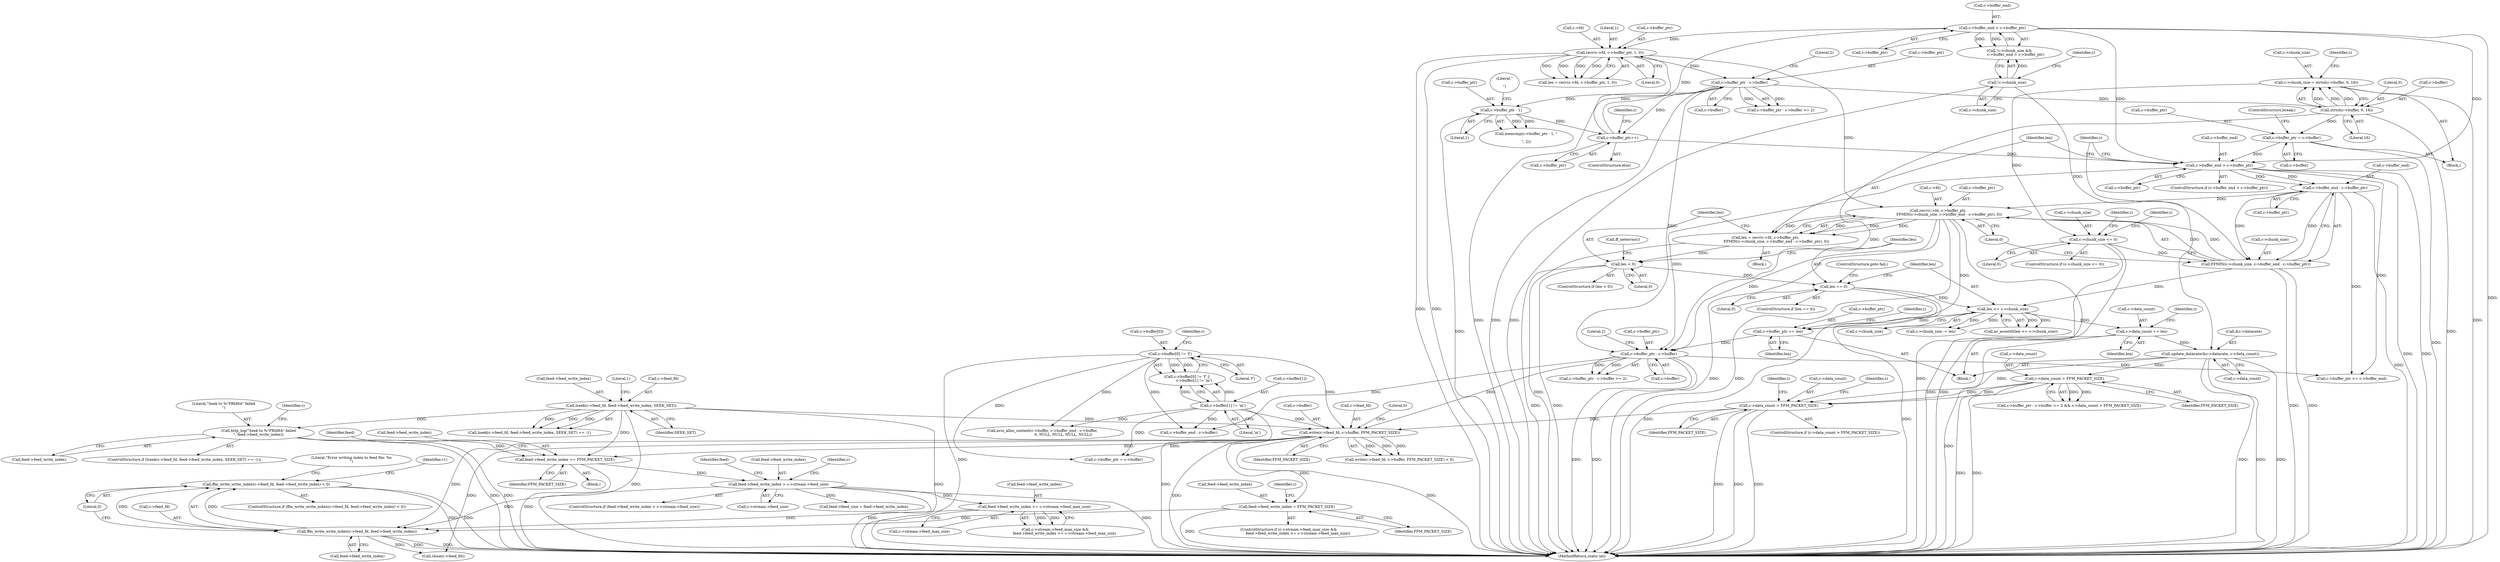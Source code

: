 digraph "0_FFmpeg_a5d25faa3f4b18dac737fdb35d0dd68eb0dc2156@API" {
"1000465" [label="(Call,ffm_write_write_index(c->feed_fd, feed->feed_write_index) < 0)"];
"1000466" [label="(Call,ffm_write_write_index(c->feed_fd, feed->feed_write_index))"];
"1000406" [label="(Call,write(c->feed_fd, c->buffer, FFM_PACKET_SIZE))"];
"1000389" [label="(Call,lseek(c->feed_fd, feed->feed_write_index, SEEK_SET))"];
"1000347" [label="(Call,c->buffer[0] != 'f')"];
"1000354" [label="(Call,c->buffer[1] != 'm')"];
"1000331" [label="(Call,c->buffer_ptr - c->buffer)"];
"1000256" [label="(Call,recv(c->fd, c->buffer_ptr,\n                   FFMIN(c->chunk_size, c->buffer_end - c->buffer_ptr), 0))"];
"1000146" [label="(Call,recv(c->fd, c->buffer_ptr, 1, 0))"];
"1000136" [label="(Call,c->buffer_end > c->buffer_ptr)"];
"1000241" [label="(Call,c->buffer_ptr++)"];
"1000184" [label="(Call,c->buffer_ptr - c->buffer)"];
"1000194" [label="(Call,c->buffer_ptr - 1)"];
"1000267" [label="(Call,c->buffer_end - c->buffer_ptr)"];
"1000246" [label="(Call,c->buffer_end > c->buffer_ptr)"];
"1000225" [label="(Call,c->buffer_ptr = c->buffer)"];
"1000206" [label="(Call,strtol(c->buffer, 0, 16))"];
"1000263" [label="(Call,FFMIN(c->chunk_size, c->buffer_end - c->buffer_ptr))"];
"1000213" [label="(Call,c->chunk_size <= 0)"];
"1000202" [label="(Call,c->chunk_size = strtol(c->buffer, 0, 16))"];
"1000132" [label="(Call,!c->chunk_size)"];
"1000310" [label="(Call,c->buffer_ptr += len)"];
"1000300" [label="(Call,len <= c->chunk_size)"];
"1000293" [label="(Call,len == 0)"];
"1000276" [label="(Call,len < 0)"];
"1000254" [label="(Call,len = recv(c->fd, c->buffer_ptr,\n                   FFMIN(c->chunk_size, c->buffer_end - c->buffer_ptr), 0))"];
"1000381" [label="(Call,c->data_count > FFM_PACKET_SIZE)"];
"1000339" [label="(Call,c->data_count > FFM_PACKET_SIZE)"];
"1000320" [label="(Call,update_datarate(&c->datarate, c->data_count))"];
"1000315" [label="(Call,c->data_count += len)"];
"1000427" [label="(Call,feed->feed_write_index > c->stream->feed_size)"];
"1000421" [label="(Call,feed->feed_write_index += FFM_PACKET_SIZE)"];
"1000399" [label="(Call,http_log(\"Seek to %\"PRId64\" failed\n\", feed->feed_write_index))"];
"1000459" [label="(Call,feed->feed_write_index = FFM_PACKET_SIZE)"];
"1000450" [label="(Call,feed->feed_write_index >= c->stream->feed_max_size)"];
"1000241" [label="(Call,c->buffer_ptr++)"];
"1000254" [label="(Call,len = recv(c->fd, c->buffer_ptr,\n                   FFMIN(c->chunk_size, c->buffer_end - c->buffer_ptr), 0))"];
"1000541" [label="(Call,avio_alloc_context(c->buffer, c->buffer_end - c->buffer,\n                                    0, NULL, NULL, NULL, NULL))"];
"1000229" [label="(Call,c->buffer)"];
"1000355" [label="(Call,c->buffer[1])"];
"1000482" [label="(Identifier,c1)"];
"1000321" [label="(Call,&c->datarate)"];
"1000660" [label="(Call,c->buffer_ptr = c->buffer)"];
"1000332" [label="(Call,c->buffer_ptr)"];
"1000347" [label="(Call,c->buffer[0] != 'f')"];
"1000314" [label="(Identifier,len)"];
"1000256" [label="(Call,recv(c->fd, c->buffer_ptr,\n                   FFMIN(c->chunk_size, c->buffer_end - c->buffer_ptr), 0))"];
"1000147" [label="(Call,c->fd)"];
"1000207" [label="(Call,c->buffer)"];
"1000225" [label="(Call,c->buffer_ptr = c->buffer)"];
"1000133" [label="(Call,c->chunk_size)"];
"1000348" [label="(Call,c->buffer[0])"];
"1000283" [label="(Call,ff_neterrno())"];
"1000545" [label="(Call,c->buffer_end - c->buffer)"];
"1000210" [label="(Literal,0)"];
"1000331" [label="(Call,c->buffer_ptr - c->buffer)"];
"1000463" [label="(Identifier,FFM_PACKET_SIZE)"];
"1000278" [label="(Literal,0)"];
"1000413" [label="(Identifier,FFM_PACKET_SIZE)"];
"1000199" [label="(Literal,\"\r\n\")"];
"1000246" [label="(Call,c->buffer_end > c->buffer_ptr)"];
"1000518" [label="(Identifier,s)"];
"1000137" [label="(Call,c->buffer_end)"];
"1000129" [label="(Identifier,c)"];
"1000212" [label="(ControlStructure,if (c->chunk_size <= 0))"];
"1000188" [label="(Call,c->buffer)"];
"1000410" [label="(Call,c->buffer)"];
"1000305" [label="(Call,c->chunk_size -= len)"];
"1000132" [label="(Call,!c->chunk_size)"];
"1000422" [label="(Call,feed->feed_write_index)"];
"1000317" [label="(Identifier,c)"];
"1000333" [label="(Identifier,c)"];
"1000319" [label="(Identifier,len)"];
"1000257" [label="(Call,c->fd)"];
"1000718" [label="(MethodReturn,static int)"];
"1000271" [label="(Call,c->buffer_ptr)"];
"1000316" [label="(Call,c->data_count)"];
"1000311" [label="(Call,c->buffer_ptr)"];
"1000381" [label="(Call,c->data_count > FFM_PACKET_SIZE)"];
"1000146" [label="(Call,recv(c->fd, c->buffer_ptr, 1, 0))"];
"1000292" [label="(ControlStructure,if (len == 0))"];
"1000343" [label="(Identifier,FFM_PACKET_SIZE)"];
"1000275" [label="(ControlStructure,if (len < 0))"];
"1000465" [label="(Call,ffm_write_write_index(c->feed_fd, feed->feed_write_index) < 0)"];
"1000242" [label="(Call,c->buffer_ptr)"];
"1000323" [label="(Identifier,c)"];
"1000450" [label="(Call,feed->feed_write_index >= c->stream->feed_max_size)"];
"1000310" [label="(Call,c->buffer_ptr += len)"];
"1000195" [label="(Call,c->buffer_ptr)"];
"1000245" [label="(ControlStructure,if (c->buffer_end > c->buffer_ptr))"];
"1000227" [label="(Identifier,c)"];
"1000329" [label="(Call,c->buffer_ptr - c->buffer >= 2 && c->data_count > FFM_PACKET_SIZE)"];
"1000393" [label="(Call,feed->feed_write_index)"];
"1000144" [label="(Call,len = recv(c->fd, c->buffer_ptr, 1, 0))"];
"1000325" [label="(Call,c->data_count)"];
"1000398" [label="(Literal,1)"];
"1000451" [label="(Call,feed->feed_write_index)"];
"1000407" [label="(Call,c->feed_fd)"];
"1000466" [label="(Call,ffm_write_write_index(c->feed_fd, feed->feed_write_index))"];
"1000470" [label="(Call,feed->feed_write_index)"];
"1000203" [label="(Call,c->chunk_size)"];
"1000335" [label="(Call,c->buffer)"];
"1000226" [label="(Call,c->buffer_ptr)"];
"1000131" [label="(Call,!c->chunk_size &&\n           c->buffer_end > c->buffer_ptr)"];
"1000476" [label="(Literal,\"Error writing index to feed file: %s\n\")"];
"1000429" [label="(Identifier,feed)"];
"1000264" [label="(Call,c->chunk_size)"];
"1000459" [label="(Call,feed->feed_write_index = FFM_PACKET_SIZE)"];
"1000138" [label="(Identifier,c)"];
"1000406" [label="(Call,write(c->feed_fd, c->buffer, FFM_PACKET_SIZE))"];
"1000473" [label="(Literal,0)"];
"1000202" [label="(Call,c->chunk_size = strtol(c->buffer, 0, 16))"];
"1000302" [label="(Call,c->chunk_size)"];
"1000438" [label="(Identifier,feed)"];
"1000247" [label="(Call,c->buffer_end)"];
"1000184" [label="(Call,c->buffer_ptr - c->buffer)"];
"1000277" [label="(Identifier,len)"];
"1000250" [label="(Call,c->buffer_ptr)"];
"1000460" [label="(Call,feed->feed_write_index)"];
"1000268" [label="(Call,c->buffer_end)"];
"1000191" [label="(Literal,2)"];
"1000389" [label="(Call,lseek(c->feed_fd, feed->feed_write_index, SEEK_SET))"];
"1000140" [label="(Call,c->buffer_ptr)"];
"1000301" [label="(Identifier,len)"];
"1000260" [label="(Call,c->buffer_ptr)"];
"1000232" [label="(ControlStructure,break;)"];
"1000380" [label="(ControlStructure,if (c->data_count > FFM_PACKET_SIZE))"];
"1000183" [label="(Call,c->buffer_ptr - c->buffer >= 2)"];
"1000414" [label="(Literal,0)"];
"1000444" [label="(Call,c->stream->feed_max_size &&\n                feed->feed_write_index >= c->stream->feed_max_size)"];
"1000213" [label="(Call,c->chunk_size <= 0)"];
"1000385" [label="(Identifier,FFM_PACKET_SIZE)"];
"1000198" [label="(Literal,1)"];
"1000426" [label="(ControlStructure,if (feed->feed_write_index > c->stream->feed_size))"];
"1000154" [label="(Literal,0)"];
"1000315" [label="(Call,c->data_count += len)"];
"1000193" [label="(Call,memcmp(c->buffer_ptr - 1, \"\r\n\", 2))"];
"1000400" [label="(Literal,\"Seek to %\"PRId64\" failed\n\")"];
"1000330" [label="(Call,c->buffer_ptr - c->buffer >= 2)"];
"1000366" [label="(Call,c->buffer_ptr >= c->buffer_end)"];
"1000215" [label="(Identifier,c)"];
"1000267" [label="(Call,c->buffer_end - c->buffer_ptr)"];
"1000339" [label="(Call,c->data_count > FFM_PACKET_SIZE)"];
"1000454" [label="(Call,c->stream->feed_max_size)"];
"1000391" [label="(Identifier,c)"];
"1000153" [label="(Literal,1)"];
"1000217" [label="(Literal,0)"];
"1000295" [label="(Literal,0)"];
"1000185" [label="(Call,c->buffer_ptr)"];
"1000360" [label="(Literal,'m')"];
"1000431" [label="(Call,c->stream->feed_size)"];
"1000201" [label="(Block,)"];
"1000382" [label="(Call,c->data_count)"];
"1000399" [label="(Call,http_log(\"Seek to %\"PRId64\" failed\n\", feed->feed_write_index))"];
"1000390" [label="(Call,c->feed_fd)"];
"1000298" [label="(Block,)"];
"1000300" [label="(Call,len <= c->chunk_size)"];
"1000346" [label="(Call,c->buffer[0] != 'f' ||\n            c->buffer[1] != 'm')"];
"1000428" [label="(Call,feed->feed_write_index)"];
"1000276" [label="(Call,len < 0)"];
"1000401" [label="(Call,feed->feed_write_index)"];
"1000357" [label="(Identifier,c)"];
"1000299" [label="(Call,av_assert0(len <= c->chunk_size))"];
"1000436" [label="(Call,feed->feed_size = feed->feed_write_index)"];
"1000296" [label="(ControlStructure,goto fail;)"];
"1000263" [label="(Call,FFMIN(c->chunk_size, c->buffer_end - c->buffer_ptr))"];
"1000388" [label="(Call,lseek(c->feed_fd, feed->feed_write_index, SEEK_SET) == -1)"];
"1000274" [label="(Literal,0)"];
"1000194" [label="(Call,c->buffer_ptr - 1)"];
"1000214" [label="(Call,c->chunk_size)"];
"1000293" [label="(Call,len == 0)"];
"1000206" [label="(Call,strtol(c->buffer, 0, 16))"];
"1000387" [label="(ControlStructure,if (lseek(c->feed_fd, feed->feed_write_index, SEEK_SET) == -1))"];
"1000464" [label="(ControlStructure,if (ffm_write_write_index(c->feed_fd, feed->feed_write_index) < 0))"];
"1000386" [label="(Block,)"];
"1000408" [label="(Identifier,c)"];
"1000354" [label="(Call,c->buffer[1] != 'm')"];
"1000427" [label="(Call,feed->feed_write_index > c->stream->feed_size)"];
"1000677" [label="(Call,close(c->feed_fd))"];
"1000338" [label="(Literal,2)"];
"1000221" [label="(Identifier,c)"];
"1000294" [label="(Identifier,len)"];
"1000447" [label="(Identifier,c)"];
"1000425" [label="(Identifier,FFM_PACKET_SIZE)"];
"1000468" [label="(Identifier,c)"];
"1000150" [label="(Call,c->buffer_ptr)"];
"1000136" [label="(Call,c->buffer_end > c->buffer_ptr)"];
"1000253" [label="(Block,)"];
"1000240" [label="(ControlStructure,else)"];
"1000396" [label="(Identifier,SEEK_SET)"];
"1000467" [label="(Call,c->feed_fd)"];
"1000340" [label="(Call,c->data_count)"];
"1000353" [label="(Literal,'f')"];
"1000421" [label="(Call,feed->feed_write_index += FFM_PACKET_SIZE)"];
"1000405" [label="(Call,write(c->feed_fd, c->buffer, FFM_PACKET_SIZE) < 0)"];
"1000320" [label="(Call,update_datarate(&c->datarate, c->data_count))"];
"1000255" [label="(Identifier,len)"];
"1000443" [label="(ControlStructure,if (c->stream->feed_max_size &&\n                feed->feed_write_index >= c->stream->feed_max_size))"];
"1000211" [label="(Literal,16)"];
"1000465" -> "1000464"  [label="AST: "];
"1000465" -> "1000473"  [label="CFG: "];
"1000466" -> "1000465"  [label="AST: "];
"1000473" -> "1000465"  [label="AST: "];
"1000476" -> "1000465"  [label="CFG: "];
"1000482" -> "1000465"  [label="CFG: "];
"1000465" -> "1000718"  [label="DDG: "];
"1000465" -> "1000718"  [label="DDG: "];
"1000466" -> "1000465"  [label="DDG: "];
"1000466" -> "1000465"  [label="DDG: "];
"1000466" -> "1000470"  [label="CFG: "];
"1000467" -> "1000466"  [label="AST: "];
"1000470" -> "1000466"  [label="AST: "];
"1000473" -> "1000466"  [label="CFG: "];
"1000466" -> "1000718"  [label="DDG: "];
"1000466" -> "1000718"  [label="DDG: "];
"1000406" -> "1000466"  [label="DDG: "];
"1000427" -> "1000466"  [label="DDG: "];
"1000459" -> "1000466"  [label="DDG: "];
"1000450" -> "1000466"  [label="DDG: "];
"1000466" -> "1000677"  [label="DDG: "];
"1000406" -> "1000405"  [label="AST: "];
"1000406" -> "1000413"  [label="CFG: "];
"1000407" -> "1000406"  [label="AST: "];
"1000410" -> "1000406"  [label="AST: "];
"1000413" -> "1000406"  [label="AST: "];
"1000414" -> "1000406"  [label="CFG: "];
"1000406" -> "1000718"  [label="DDG: "];
"1000406" -> "1000718"  [label="DDG: "];
"1000406" -> "1000405"  [label="DDG: "];
"1000406" -> "1000405"  [label="DDG: "];
"1000406" -> "1000405"  [label="DDG: "];
"1000389" -> "1000406"  [label="DDG: "];
"1000347" -> "1000406"  [label="DDG: "];
"1000354" -> "1000406"  [label="DDG: "];
"1000331" -> "1000406"  [label="DDG: "];
"1000381" -> "1000406"  [label="DDG: "];
"1000406" -> "1000421"  [label="DDG: "];
"1000406" -> "1000459"  [label="DDG: "];
"1000406" -> "1000660"  [label="DDG: "];
"1000406" -> "1000677"  [label="DDG: "];
"1000389" -> "1000388"  [label="AST: "];
"1000389" -> "1000396"  [label="CFG: "];
"1000390" -> "1000389"  [label="AST: "];
"1000393" -> "1000389"  [label="AST: "];
"1000396" -> "1000389"  [label="AST: "];
"1000398" -> "1000389"  [label="CFG: "];
"1000389" -> "1000718"  [label="DDG: "];
"1000389" -> "1000718"  [label="DDG: "];
"1000389" -> "1000388"  [label="DDG: "];
"1000389" -> "1000388"  [label="DDG: "];
"1000389" -> "1000388"  [label="DDG: "];
"1000389" -> "1000399"  [label="DDG: "];
"1000389" -> "1000421"  [label="DDG: "];
"1000347" -> "1000346"  [label="AST: "];
"1000347" -> "1000353"  [label="CFG: "];
"1000348" -> "1000347"  [label="AST: "];
"1000353" -> "1000347"  [label="AST: "];
"1000357" -> "1000347"  [label="CFG: "];
"1000346" -> "1000347"  [label="CFG: "];
"1000347" -> "1000718"  [label="DDG: "];
"1000347" -> "1000346"  [label="DDG: "];
"1000347" -> "1000346"  [label="DDG: "];
"1000347" -> "1000541"  [label="DDG: "];
"1000347" -> "1000545"  [label="DDG: "];
"1000347" -> "1000660"  [label="DDG: "];
"1000354" -> "1000346"  [label="AST: "];
"1000354" -> "1000360"  [label="CFG: "];
"1000355" -> "1000354"  [label="AST: "];
"1000360" -> "1000354"  [label="AST: "];
"1000346" -> "1000354"  [label="CFG: "];
"1000354" -> "1000718"  [label="DDG: "];
"1000354" -> "1000346"  [label="DDG: "];
"1000354" -> "1000346"  [label="DDG: "];
"1000354" -> "1000541"  [label="DDG: "];
"1000354" -> "1000545"  [label="DDG: "];
"1000354" -> "1000660"  [label="DDG: "];
"1000331" -> "1000330"  [label="AST: "];
"1000331" -> "1000335"  [label="CFG: "];
"1000332" -> "1000331"  [label="AST: "];
"1000335" -> "1000331"  [label="AST: "];
"1000338" -> "1000331"  [label="CFG: "];
"1000331" -> "1000718"  [label="DDG: "];
"1000331" -> "1000718"  [label="DDG: "];
"1000331" -> "1000330"  [label="DDG: "];
"1000331" -> "1000330"  [label="DDG: "];
"1000256" -> "1000331"  [label="DDG: "];
"1000310" -> "1000331"  [label="DDG: "];
"1000246" -> "1000331"  [label="DDG: "];
"1000184" -> "1000331"  [label="DDG: "];
"1000206" -> "1000331"  [label="DDG: "];
"1000331" -> "1000366"  [label="DDG: "];
"1000331" -> "1000545"  [label="DDG: "];
"1000256" -> "1000254"  [label="AST: "];
"1000256" -> "1000274"  [label="CFG: "];
"1000257" -> "1000256"  [label="AST: "];
"1000260" -> "1000256"  [label="AST: "];
"1000263" -> "1000256"  [label="AST: "];
"1000274" -> "1000256"  [label="AST: "];
"1000254" -> "1000256"  [label="CFG: "];
"1000256" -> "1000718"  [label="DDG: "];
"1000256" -> "1000718"  [label="DDG: "];
"1000256" -> "1000718"  [label="DDG: "];
"1000256" -> "1000254"  [label="DDG: "];
"1000256" -> "1000254"  [label="DDG: "];
"1000256" -> "1000254"  [label="DDG: "];
"1000256" -> "1000254"  [label="DDG: "];
"1000146" -> "1000256"  [label="DDG: "];
"1000267" -> "1000256"  [label="DDG: "];
"1000263" -> "1000256"  [label="DDG: "];
"1000263" -> "1000256"  [label="DDG: "];
"1000256" -> "1000310"  [label="DDG: "];
"1000146" -> "1000144"  [label="AST: "];
"1000146" -> "1000154"  [label="CFG: "];
"1000147" -> "1000146"  [label="AST: "];
"1000150" -> "1000146"  [label="AST: "];
"1000153" -> "1000146"  [label="AST: "];
"1000154" -> "1000146"  [label="AST: "];
"1000144" -> "1000146"  [label="CFG: "];
"1000146" -> "1000718"  [label="DDG: "];
"1000146" -> "1000718"  [label="DDG: "];
"1000146" -> "1000144"  [label="DDG: "];
"1000146" -> "1000144"  [label="DDG: "];
"1000146" -> "1000144"  [label="DDG: "];
"1000146" -> "1000144"  [label="DDG: "];
"1000136" -> "1000146"  [label="DDG: "];
"1000241" -> "1000146"  [label="DDG: "];
"1000146" -> "1000184"  [label="DDG: "];
"1000136" -> "1000131"  [label="AST: "];
"1000136" -> "1000140"  [label="CFG: "];
"1000137" -> "1000136"  [label="AST: "];
"1000140" -> "1000136"  [label="AST: "];
"1000131" -> "1000136"  [label="CFG: "];
"1000136" -> "1000718"  [label="DDG: "];
"1000136" -> "1000131"  [label="DDG: "];
"1000136" -> "1000131"  [label="DDG: "];
"1000241" -> "1000136"  [label="DDG: "];
"1000136" -> "1000246"  [label="DDG: "];
"1000136" -> "1000246"  [label="DDG: "];
"1000241" -> "1000240"  [label="AST: "];
"1000241" -> "1000242"  [label="CFG: "];
"1000242" -> "1000241"  [label="AST: "];
"1000129" -> "1000241"  [label="CFG: "];
"1000184" -> "1000241"  [label="DDG: "];
"1000194" -> "1000241"  [label="DDG: "];
"1000241" -> "1000246"  [label="DDG: "];
"1000184" -> "1000183"  [label="AST: "];
"1000184" -> "1000188"  [label="CFG: "];
"1000185" -> "1000184"  [label="AST: "];
"1000188" -> "1000184"  [label="AST: "];
"1000191" -> "1000184"  [label="CFG: "];
"1000184" -> "1000718"  [label="DDG: "];
"1000184" -> "1000718"  [label="DDG: "];
"1000184" -> "1000183"  [label="DDG: "];
"1000184" -> "1000183"  [label="DDG: "];
"1000184" -> "1000194"  [label="DDG: "];
"1000184" -> "1000206"  [label="DDG: "];
"1000194" -> "1000193"  [label="AST: "];
"1000194" -> "1000198"  [label="CFG: "];
"1000195" -> "1000194"  [label="AST: "];
"1000198" -> "1000194"  [label="AST: "];
"1000199" -> "1000194"  [label="CFG: "];
"1000194" -> "1000718"  [label="DDG: "];
"1000194" -> "1000193"  [label="DDG: "];
"1000194" -> "1000193"  [label="DDG: "];
"1000267" -> "1000263"  [label="AST: "];
"1000267" -> "1000271"  [label="CFG: "];
"1000268" -> "1000267"  [label="AST: "];
"1000271" -> "1000267"  [label="AST: "];
"1000263" -> "1000267"  [label="CFG: "];
"1000267" -> "1000718"  [label="DDG: "];
"1000267" -> "1000263"  [label="DDG: "];
"1000267" -> "1000263"  [label="DDG: "];
"1000246" -> "1000267"  [label="DDG: "];
"1000246" -> "1000267"  [label="DDG: "];
"1000267" -> "1000366"  [label="DDG: "];
"1000246" -> "1000245"  [label="AST: "];
"1000246" -> "1000250"  [label="CFG: "];
"1000247" -> "1000246"  [label="AST: "];
"1000250" -> "1000246"  [label="AST: "];
"1000255" -> "1000246"  [label="CFG: "];
"1000333" -> "1000246"  [label="CFG: "];
"1000246" -> "1000718"  [label="DDG: "];
"1000246" -> "1000718"  [label="DDG: "];
"1000225" -> "1000246"  [label="DDG: "];
"1000246" -> "1000366"  [label="DDG: "];
"1000225" -> "1000201"  [label="AST: "];
"1000225" -> "1000229"  [label="CFG: "];
"1000226" -> "1000225"  [label="AST: "];
"1000229" -> "1000225"  [label="AST: "];
"1000232" -> "1000225"  [label="CFG: "];
"1000225" -> "1000718"  [label="DDG: "];
"1000206" -> "1000225"  [label="DDG: "];
"1000206" -> "1000202"  [label="AST: "];
"1000206" -> "1000211"  [label="CFG: "];
"1000207" -> "1000206"  [label="AST: "];
"1000210" -> "1000206"  [label="AST: "];
"1000211" -> "1000206"  [label="AST: "];
"1000202" -> "1000206"  [label="CFG: "];
"1000206" -> "1000718"  [label="DDG: "];
"1000206" -> "1000202"  [label="DDG: "];
"1000206" -> "1000202"  [label="DDG: "];
"1000206" -> "1000202"  [label="DDG: "];
"1000264" -> "1000263"  [label="AST: "];
"1000274" -> "1000263"  [label="CFG: "];
"1000263" -> "1000718"  [label="DDG: "];
"1000263" -> "1000718"  [label="DDG: "];
"1000213" -> "1000263"  [label="DDG: "];
"1000132" -> "1000263"  [label="DDG: "];
"1000263" -> "1000300"  [label="DDG: "];
"1000213" -> "1000212"  [label="AST: "];
"1000213" -> "1000217"  [label="CFG: "];
"1000214" -> "1000213"  [label="AST: "];
"1000217" -> "1000213"  [label="AST: "];
"1000221" -> "1000213"  [label="CFG: "];
"1000227" -> "1000213"  [label="CFG: "];
"1000213" -> "1000718"  [label="DDG: "];
"1000213" -> "1000718"  [label="DDG: "];
"1000202" -> "1000213"  [label="DDG: "];
"1000202" -> "1000201"  [label="AST: "];
"1000203" -> "1000202"  [label="AST: "];
"1000215" -> "1000202"  [label="CFG: "];
"1000202" -> "1000718"  [label="DDG: "];
"1000132" -> "1000131"  [label="AST: "];
"1000132" -> "1000133"  [label="CFG: "];
"1000133" -> "1000132"  [label="AST: "];
"1000138" -> "1000132"  [label="CFG: "];
"1000131" -> "1000132"  [label="CFG: "];
"1000132" -> "1000718"  [label="DDG: "];
"1000132" -> "1000131"  [label="DDG: "];
"1000310" -> "1000298"  [label="AST: "];
"1000310" -> "1000314"  [label="CFG: "];
"1000311" -> "1000310"  [label="AST: "];
"1000314" -> "1000310"  [label="AST: "];
"1000317" -> "1000310"  [label="CFG: "];
"1000300" -> "1000310"  [label="DDG: "];
"1000300" -> "1000299"  [label="AST: "];
"1000300" -> "1000302"  [label="CFG: "];
"1000301" -> "1000300"  [label="AST: "];
"1000302" -> "1000300"  [label="AST: "];
"1000299" -> "1000300"  [label="CFG: "];
"1000300" -> "1000299"  [label="DDG: "];
"1000300" -> "1000299"  [label="DDG: "];
"1000293" -> "1000300"  [label="DDG: "];
"1000300" -> "1000305"  [label="DDG: "];
"1000300" -> "1000305"  [label="DDG: "];
"1000300" -> "1000315"  [label="DDG: "];
"1000293" -> "1000292"  [label="AST: "];
"1000293" -> "1000295"  [label="CFG: "];
"1000294" -> "1000293"  [label="AST: "];
"1000295" -> "1000293"  [label="AST: "];
"1000296" -> "1000293"  [label="CFG: "];
"1000301" -> "1000293"  [label="CFG: "];
"1000293" -> "1000718"  [label="DDG: "];
"1000293" -> "1000718"  [label="DDG: "];
"1000276" -> "1000293"  [label="DDG: "];
"1000276" -> "1000275"  [label="AST: "];
"1000276" -> "1000278"  [label="CFG: "];
"1000277" -> "1000276"  [label="AST: "];
"1000278" -> "1000276"  [label="AST: "];
"1000283" -> "1000276"  [label="CFG: "];
"1000294" -> "1000276"  [label="CFG: "];
"1000276" -> "1000718"  [label="DDG: "];
"1000276" -> "1000718"  [label="DDG: "];
"1000254" -> "1000276"  [label="DDG: "];
"1000254" -> "1000253"  [label="AST: "];
"1000255" -> "1000254"  [label="AST: "];
"1000277" -> "1000254"  [label="CFG: "];
"1000254" -> "1000718"  [label="DDG: "];
"1000381" -> "1000380"  [label="AST: "];
"1000381" -> "1000385"  [label="CFG: "];
"1000382" -> "1000381"  [label="AST: "];
"1000385" -> "1000381"  [label="AST: "];
"1000391" -> "1000381"  [label="CFG: "];
"1000518" -> "1000381"  [label="CFG: "];
"1000381" -> "1000718"  [label="DDG: "];
"1000381" -> "1000718"  [label="DDG: "];
"1000381" -> "1000718"  [label="DDG: "];
"1000339" -> "1000381"  [label="DDG: "];
"1000339" -> "1000381"  [label="DDG: "];
"1000320" -> "1000381"  [label="DDG: "];
"1000339" -> "1000329"  [label="AST: "];
"1000339" -> "1000343"  [label="CFG: "];
"1000340" -> "1000339"  [label="AST: "];
"1000343" -> "1000339"  [label="AST: "];
"1000329" -> "1000339"  [label="CFG: "];
"1000339" -> "1000718"  [label="DDG: "];
"1000339" -> "1000718"  [label="DDG: "];
"1000339" -> "1000329"  [label="DDG: "];
"1000339" -> "1000329"  [label="DDG: "];
"1000320" -> "1000339"  [label="DDG: "];
"1000320" -> "1000298"  [label="AST: "];
"1000320" -> "1000325"  [label="CFG: "];
"1000321" -> "1000320"  [label="AST: "];
"1000325" -> "1000320"  [label="AST: "];
"1000333" -> "1000320"  [label="CFG: "];
"1000320" -> "1000718"  [label="DDG: "];
"1000320" -> "1000718"  [label="DDG: "];
"1000320" -> "1000718"  [label="DDG: "];
"1000315" -> "1000320"  [label="DDG: "];
"1000315" -> "1000298"  [label="AST: "];
"1000315" -> "1000319"  [label="CFG: "];
"1000316" -> "1000315"  [label="AST: "];
"1000319" -> "1000315"  [label="AST: "];
"1000323" -> "1000315"  [label="CFG: "];
"1000315" -> "1000718"  [label="DDG: "];
"1000427" -> "1000426"  [label="AST: "];
"1000427" -> "1000431"  [label="CFG: "];
"1000428" -> "1000427"  [label="AST: "];
"1000431" -> "1000427"  [label="AST: "];
"1000438" -> "1000427"  [label="CFG: "];
"1000447" -> "1000427"  [label="CFG: "];
"1000427" -> "1000718"  [label="DDG: "];
"1000427" -> "1000718"  [label="DDG: "];
"1000421" -> "1000427"  [label="DDG: "];
"1000427" -> "1000436"  [label="DDG: "];
"1000427" -> "1000450"  [label="DDG: "];
"1000421" -> "1000386"  [label="AST: "];
"1000421" -> "1000425"  [label="CFG: "];
"1000422" -> "1000421"  [label="AST: "];
"1000425" -> "1000421"  [label="AST: "];
"1000429" -> "1000421"  [label="CFG: "];
"1000421" -> "1000718"  [label="DDG: "];
"1000399" -> "1000421"  [label="DDG: "];
"1000399" -> "1000387"  [label="AST: "];
"1000399" -> "1000401"  [label="CFG: "];
"1000400" -> "1000399"  [label="AST: "];
"1000401" -> "1000399"  [label="AST: "];
"1000408" -> "1000399"  [label="CFG: "];
"1000399" -> "1000718"  [label="DDG: "];
"1000399" -> "1000718"  [label="DDG: "];
"1000459" -> "1000443"  [label="AST: "];
"1000459" -> "1000463"  [label="CFG: "];
"1000460" -> "1000459"  [label="AST: "];
"1000463" -> "1000459"  [label="AST: "];
"1000468" -> "1000459"  [label="CFG: "];
"1000459" -> "1000718"  [label="DDG: "];
"1000450" -> "1000444"  [label="AST: "];
"1000450" -> "1000454"  [label="CFG: "];
"1000451" -> "1000450"  [label="AST: "];
"1000454" -> "1000450"  [label="AST: "];
"1000444" -> "1000450"  [label="CFG: "];
"1000450" -> "1000444"  [label="DDG: "];
"1000450" -> "1000444"  [label="DDG: "];
}
